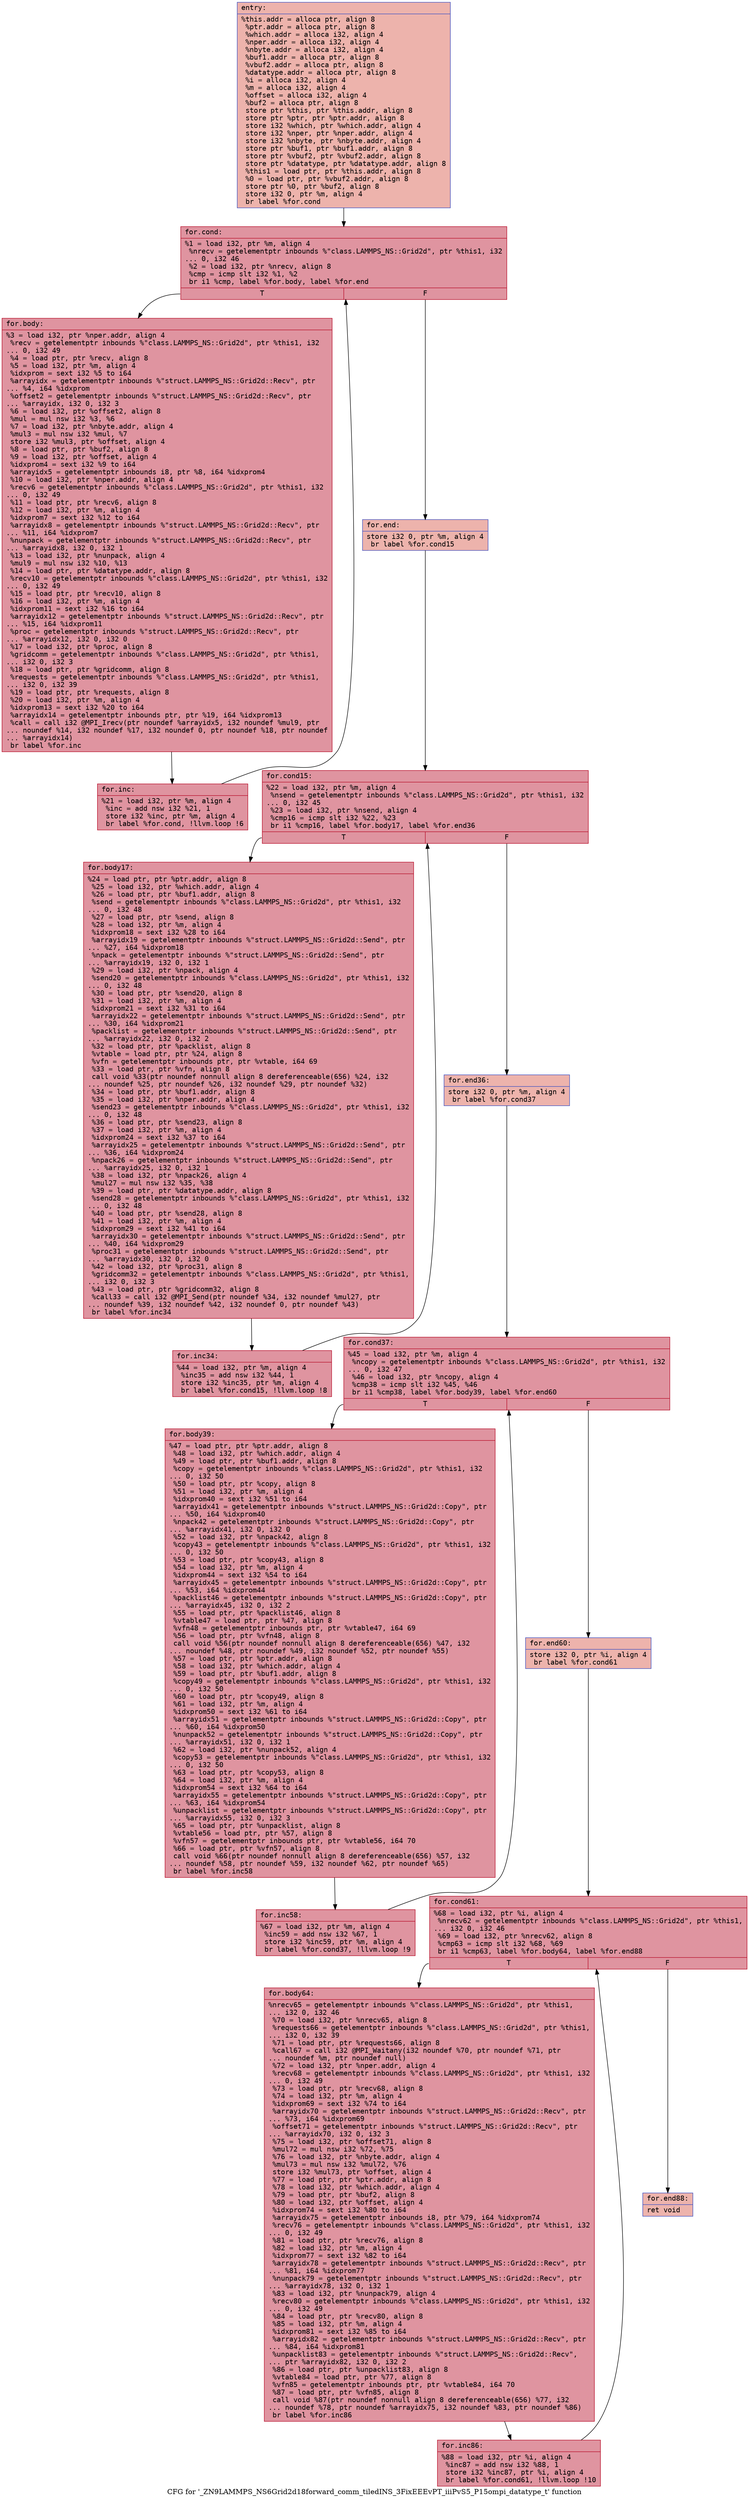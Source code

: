 digraph "CFG for '_ZN9LAMMPS_NS6Grid2d18forward_comm_tiledINS_3FixEEEvPT_iiiPvS5_P15ompi_datatype_t' function" {
	label="CFG for '_ZN9LAMMPS_NS6Grid2d18forward_comm_tiledINS_3FixEEEvPT_iiiPvS5_P15ompi_datatype_t' function";

	Node0x560f90eadfc0 [shape=record,color="#3d50c3ff", style=filled, fillcolor="#d6524470" fontname="Courier",label="{entry:\l|  %this.addr = alloca ptr, align 8\l  %ptr.addr = alloca ptr, align 8\l  %which.addr = alloca i32, align 4\l  %nper.addr = alloca i32, align 4\l  %nbyte.addr = alloca i32, align 4\l  %buf1.addr = alloca ptr, align 8\l  %vbuf2.addr = alloca ptr, align 8\l  %datatype.addr = alloca ptr, align 8\l  %i = alloca i32, align 4\l  %m = alloca i32, align 4\l  %offset = alloca i32, align 4\l  %buf2 = alloca ptr, align 8\l  store ptr %this, ptr %this.addr, align 8\l  store ptr %ptr, ptr %ptr.addr, align 8\l  store i32 %which, ptr %which.addr, align 4\l  store i32 %nper, ptr %nper.addr, align 4\l  store i32 %nbyte, ptr %nbyte.addr, align 4\l  store ptr %buf1, ptr %buf1.addr, align 8\l  store ptr %vbuf2, ptr %vbuf2.addr, align 8\l  store ptr %datatype, ptr %datatype.addr, align 8\l  %this1 = load ptr, ptr %this.addr, align 8\l  %0 = load ptr, ptr %vbuf2.addr, align 8\l  store ptr %0, ptr %buf2, align 8\l  store i32 0, ptr %m, align 4\l  br label %for.cond\l}"];
	Node0x560f90eadfc0 -> Node0x560f90eb41f0[tooltip="entry -> for.cond\nProbability 100.00%" ];
	Node0x560f90eb41f0 [shape=record,color="#b70d28ff", style=filled, fillcolor="#b70d2870" fontname="Courier",label="{for.cond:\l|  %1 = load i32, ptr %m, align 4\l  %nrecv = getelementptr inbounds %\"class.LAMMPS_NS::Grid2d\", ptr %this1, i32\l... 0, i32 46\l  %2 = load i32, ptr %nrecv, align 8\l  %cmp = icmp slt i32 %1, %2\l  br i1 %cmp, label %for.body, label %for.end\l|{<s0>T|<s1>F}}"];
	Node0x560f90eb41f0:s0 -> Node0x560f90eb3530[tooltip="for.cond -> for.body\nProbability 96.88%" ];
	Node0x560f90eb41f0:s1 -> Node0x560f90eb35b0[tooltip="for.cond -> for.end\nProbability 3.12%" ];
	Node0x560f90eb3530 [shape=record,color="#b70d28ff", style=filled, fillcolor="#b70d2870" fontname="Courier",label="{for.body:\l|  %3 = load i32, ptr %nper.addr, align 4\l  %recv = getelementptr inbounds %\"class.LAMMPS_NS::Grid2d\", ptr %this1, i32\l... 0, i32 49\l  %4 = load ptr, ptr %recv, align 8\l  %5 = load i32, ptr %m, align 4\l  %idxprom = sext i32 %5 to i64\l  %arrayidx = getelementptr inbounds %\"struct.LAMMPS_NS::Grid2d::Recv\", ptr\l... %4, i64 %idxprom\l  %offset2 = getelementptr inbounds %\"struct.LAMMPS_NS::Grid2d::Recv\", ptr\l... %arrayidx, i32 0, i32 3\l  %6 = load i32, ptr %offset2, align 8\l  %mul = mul nsw i32 %3, %6\l  %7 = load i32, ptr %nbyte.addr, align 4\l  %mul3 = mul nsw i32 %mul, %7\l  store i32 %mul3, ptr %offset, align 4\l  %8 = load ptr, ptr %buf2, align 8\l  %9 = load i32, ptr %offset, align 4\l  %idxprom4 = sext i32 %9 to i64\l  %arrayidx5 = getelementptr inbounds i8, ptr %8, i64 %idxprom4\l  %10 = load i32, ptr %nper.addr, align 4\l  %recv6 = getelementptr inbounds %\"class.LAMMPS_NS::Grid2d\", ptr %this1, i32\l... 0, i32 49\l  %11 = load ptr, ptr %recv6, align 8\l  %12 = load i32, ptr %m, align 4\l  %idxprom7 = sext i32 %12 to i64\l  %arrayidx8 = getelementptr inbounds %\"struct.LAMMPS_NS::Grid2d::Recv\", ptr\l... %11, i64 %idxprom7\l  %nunpack = getelementptr inbounds %\"struct.LAMMPS_NS::Grid2d::Recv\", ptr\l... %arrayidx8, i32 0, i32 1\l  %13 = load i32, ptr %nunpack, align 4\l  %mul9 = mul nsw i32 %10, %13\l  %14 = load ptr, ptr %datatype.addr, align 8\l  %recv10 = getelementptr inbounds %\"class.LAMMPS_NS::Grid2d\", ptr %this1, i32\l... 0, i32 49\l  %15 = load ptr, ptr %recv10, align 8\l  %16 = load i32, ptr %m, align 4\l  %idxprom11 = sext i32 %16 to i64\l  %arrayidx12 = getelementptr inbounds %\"struct.LAMMPS_NS::Grid2d::Recv\", ptr\l... %15, i64 %idxprom11\l  %proc = getelementptr inbounds %\"struct.LAMMPS_NS::Grid2d::Recv\", ptr\l... %arrayidx12, i32 0, i32 0\l  %17 = load i32, ptr %proc, align 8\l  %gridcomm = getelementptr inbounds %\"class.LAMMPS_NS::Grid2d\", ptr %this1,\l... i32 0, i32 3\l  %18 = load ptr, ptr %gridcomm, align 8\l  %requests = getelementptr inbounds %\"class.LAMMPS_NS::Grid2d\", ptr %this1,\l... i32 0, i32 39\l  %19 = load ptr, ptr %requests, align 8\l  %20 = load i32, ptr %m, align 4\l  %idxprom13 = sext i32 %20 to i64\l  %arrayidx14 = getelementptr inbounds ptr, ptr %19, i64 %idxprom13\l  %call = call i32 @MPI_Irecv(ptr noundef %arrayidx5, i32 noundef %mul9, ptr\l... noundef %14, i32 noundef %17, i32 noundef 0, ptr noundef %18, ptr noundef\l... %arrayidx14)\l  br label %for.inc\l}"];
	Node0x560f90eb3530 -> Node0x560f90e8d8d0[tooltip="for.body -> for.inc\nProbability 100.00%" ];
	Node0x560f90e8d8d0 [shape=record,color="#b70d28ff", style=filled, fillcolor="#b70d2870" fontname="Courier",label="{for.inc:\l|  %21 = load i32, ptr %m, align 4\l  %inc = add nsw i32 %21, 1\l  store i32 %inc, ptr %m, align 4\l  br label %for.cond, !llvm.loop !6\l}"];
	Node0x560f90e8d8d0 -> Node0x560f90eb41f0[tooltip="for.inc -> for.cond\nProbability 100.00%" ];
	Node0x560f90eb35b0 [shape=record,color="#3d50c3ff", style=filled, fillcolor="#d6524470" fontname="Courier",label="{for.end:\l|  store i32 0, ptr %m, align 4\l  br label %for.cond15\l}"];
	Node0x560f90eb35b0 -> Node0x560f90e8eba0[tooltip="for.end -> for.cond15\nProbability 100.00%" ];
	Node0x560f90e8eba0 [shape=record,color="#b70d28ff", style=filled, fillcolor="#b70d2870" fontname="Courier",label="{for.cond15:\l|  %22 = load i32, ptr %m, align 4\l  %nsend = getelementptr inbounds %\"class.LAMMPS_NS::Grid2d\", ptr %this1, i32\l... 0, i32 45\l  %23 = load i32, ptr %nsend, align 4\l  %cmp16 = icmp slt i32 %22, %23\l  br i1 %cmp16, label %for.body17, label %for.end36\l|{<s0>T|<s1>F}}"];
	Node0x560f90e8eba0:s0 -> Node0x560f90eb6f40[tooltip="for.cond15 -> for.body17\nProbability 96.88%" ];
	Node0x560f90e8eba0:s1 -> Node0x560f90eb6fc0[tooltip="for.cond15 -> for.end36\nProbability 3.12%" ];
	Node0x560f90eb6f40 [shape=record,color="#b70d28ff", style=filled, fillcolor="#b70d2870" fontname="Courier",label="{for.body17:\l|  %24 = load ptr, ptr %ptr.addr, align 8\l  %25 = load i32, ptr %which.addr, align 4\l  %26 = load ptr, ptr %buf1.addr, align 8\l  %send = getelementptr inbounds %\"class.LAMMPS_NS::Grid2d\", ptr %this1, i32\l... 0, i32 48\l  %27 = load ptr, ptr %send, align 8\l  %28 = load i32, ptr %m, align 4\l  %idxprom18 = sext i32 %28 to i64\l  %arrayidx19 = getelementptr inbounds %\"struct.LAMMPS_NS::Grid2d::Send\", ptr\l... %27, i64 %idxprom18\l  %npack = getelementptr inbounds %\"struct.LAMMPS_NS::Grid2d::Send\", ptr\l... %arrayidx19, i32 0, i32 1\l  %29 = load i32, ptr %npack, align 4\l  %send20 = getelementptr inbounds %\"class.LAMMPS_NS::Grid2d\", ptr %this1, i32\l... 0, i32 48\l  %30 = load ptr, ptr %send20, align 8\l  %31 = load i32, ptr %m, align 4\l  %idxprom21 = sext i32 %31 to i64\l  %arrayidx22 = getelementptr inbounds %\"struct.LAMMPS_NS::Grid2d::Send\", ptr\l... %30, i64 %idxprom21\l  %packlist = getelementptr inbounds %\"struct.LAMMPS_NS::Grid2d::Send\", ptr\l... %arrayidx22, i32 0, i32 2\l  %32 = load ptr, ptr %packlist, align 8\l  %vtable = load ptr, ptr %24, align 8\l  %vfn = getelementptr inbounds ptr, ptr %vtable, i64 69\l  %33 = load ptr, ptr %vfn, align 8\l  call void %33(ptr noundef nonnull align 8 dereferenceable(656) %24, i32\l... noundef %25, ptr noundef %26, i32 noundef %29, ptr noundef %32)\l  %34 = load ptr, ptr %buf1.addr, align 8\l  %35 = load i32, ptr %nper.addr, align 4\l  %send23 = getelementptr inbounds %\"class.LAMMPS_NS::Grid2d\", ptr %this1, i32\l... 0, i32 48\l  %36 = load ptr, ptr %send23, align 8\l  %37 = load i32, ptr %m, align 4\l  %idxprom24 = sext i32 %37 to i64\l  %arrayidx25 = getelementptr inbounds %\"struct.LAMMPS_NS::Grid2d::Send\", ptr\l... %36, i64 %idxprom24\l  %npack26 = getelementptr inbounds %\"struct.LAMMPS_NS::Grid2d::Send\", ptr\l... %arrayidx25, i32 0, i32 1\l  %38 = load i32, ptr %npack26, align 4\l  %mul27 = mul nsw i32 %35, %38\l  %39 = load ptr, ptr %datatype.addr, align 8\l  %send28 = getelementptr inbounds %\"class.LAMMPS_NS::Grid2d\", ptr %this1, i32\l... 0, i32 48\l  %40 = load ptr, ptr %send28, align 8\l  %41 = load i32, ptr %m, align 4\l  %idxprom29 = sext i32 %41 to i64\l  %arrayidx30 = getelementptr inbounds %\"struct.LAMMPS_NS::Grid2d::Send\", ptr\l... %40, i64 %idxprom29\l  %proc31 = getelementptr inbounds %\"struct.LAMMPS_NS::Grid2d::Send\", ptr\l... %arrayidx30, i32 0, i32 0\l  %42 = load i32, ptr %proc31, align 8\l  %gridcomm32 = getelementptr inbounds %\"class.LAMMPS_NS::Grid2d\", ptr %this1,\l... i32 0, i32 3\l  %43 = load ptr, ptr %gridcomm32, align 8\l  %call33 = call i32 @MPI_Send(ptr noundef %34, i32 noundef %mul27, ptr\l... noundef %39, i32 noundef %42, i32 noundef 0, ptr noundef %43)\l  br label %for.inc34\l}"];
	Node0x560f90eb6f40 -> Node0x560f90eb8e30[tooltip="for.body17 -> for.inc34\nProbability 100.00%" ];
	Node0x560f90eb8e30 [shape=record,color="#b70d28ff", style=filled, fillcolor="#b70d2870" fontname="Courier",label="{for.inc34:\l|  %44 = load i32, ptr %m, align 4\l  %inc35 = add nsw i32 %44, 1\l  store i32 %inc35, ptr %m, align 4\l  br label %for.cond15, !llvm.loop !8\l}"];
	Node0x560f90eb8e30 -> Node0x560f90e8eba0[tooltip="for.inc34 -> for.cond15\nProbability 100.00%" ];
	Node0x560f90eb6fc0 [shape=record,color="#3d50c3ff", style=filled, fillcolor="#d6524470" fontname="Courier",label="{for.end36:\l|  store i32 0, ptr %m, align 4\l  br label %for.cond37\l}"];
	Node0x560f90eb6fc0 -> Node0x560f90eb9300[tooltip="for.end36 -> for.cond37\nProbability 100.00%" ];
	Node0x560f90eb9300 [shape=record,color="#b70d28ff", style=filled, fillcolor="#b70d2870" fontname="Courier",label="{for.cond37:\l|  %45 = load i32, ptr %m, align 4\l  %ncopy = getelementptr inbounds %\"class.LAMMPS_NS::Grid2d\", ptr %this1, i32\l... 0, i32 47\l  %46 = load i32, ptr %ncopy, align 4\l  %cmp38 = icmp slt i32 %45, %46\l  br i1 %cmp38, label %for.body39, label %for.end60\l|{<s0>T|<s1>F}}"];
	Node0x560f90eb9300:s0 -> Node0x560f90eb9680[tooltip="for.cond37 -> for.body39\nProbability 96.88%" ];
	Node0x560f90eb9300:s1 -> Node0x560f90eb9700[tooltip="for.cond37 -> for.end60\nProbability 3.12%" ];
	Node0x560f90eb9680 [shape=record,color="#b70d28ff", style=filled, fillcolor="#b70d2870" fontname="Courier",label="{for.body39:\l|  %47 = load ptr, ptr %ptr.addr, align 8\l  %48 = load i32, ptr %which.addr, align 4\l  %49 = load ptr, ptr %buf1.addr, align 8\l  %copy = getelementptr inbounds %\"class.LAMMPS_NS::Grid2d\", ptr %this1, i32\l... 0, i32 50\l  %50 = load ptr, ptr %copy, align 8\l  %51 = load i32, ptr %m, align 4\l  %idxprom40 = sext i32 %51 to i64\l  %arrayidx41 = getelementptr inbounds %\"struct.LAMMPS_NS::Grid2d::Copy\", ptr\l... %50, i64 %idxprom40\l  %npack42 = getelementptr inbounds %\"struct.LAMMPS_NS::Grid2d::Copy\", ptr\l... %arrayidx41, i32 0, i32 0\l  %52 = load i32, ptr %npack42, align 8\l  %copy43 = getelementptr inbounds %\"class.LAMMPS_NS::Grid2d\", ptr %this1, i32\l... 0, i32 50\l  %53 = load ptr, ptr %copy43, align 8\l  %54 = load i32, ptr %m, align 4\l  %idxprom44 = sext i32 %54 to i64\l  %arrayidx45 = getelementptr inbounds %\"struct.LAMMPS_NS::Grid2d::Copy\", ptr\l... %53, i64 %idxprom44\l  %packlist46 = getelementptr inbounds %\"struct.LAMMPS_NS::Grid2d::Copy\", ptr\l... %arrayidx45, i32 0, i32 2\l  %55 = load ptr, ptr %packlist46, align 8\l  %vtable47 = load ptr, ptr %47, align 8\l  %vfn48 = getelementptr inbounds ptr, ptr %vtable47, i64 69\l  %56 = load ptr, ptr %vfn48, align 8\l  call void %56(ptr noundef nonnull align 8 dereferenceable(656) %47, i32\l... noundef %48, ptr noundef %49, i32 noundef %52, ptr noundef %55)\l  %57 = load ptr, ptr %ptr.addr, align 8\l  %58 = load i32, ptr %which.addr, align 4\l  %59 = load ptr, ptr %buf1.addr, align 8\l  %copy49 = getelementptr inbounds %\"class.LAMMPS_NS::Grid2d\", ptr %this1, i32\l... 0, i32 50\l  %60 = load ptr, ptr %copy49, align 8\l  %61 = load i32, ptr %m, align 4\l  %idxprom50 = sext i32 %61 to i64\l  %arrayidx51 = getelementptr inbounds %\"struct.LAMMPS_NS::Grid2d::Copy\", ptr\l... %60, i64 %idxprom50\l  %nunpack52 = getelementptr inbounds %\"struct.LAMMPS_NS::Grid2d::Copy\", ptr\l... %arrayidx51, i32 0, i32 1\l  %62 = load i32, ptr %nunpack52, align 4\l  %copy53 = getelementptr inbounds %\"class.LAMMPS_NS::Grid2d\", ptr %this1, i32\l... 0, i32 50\l  %63 = load ptr, ptr %copy53, align 8\l  %64 = load i32, ptr %m, align 4\l  %idxprom54 = sext i32 %64 to i64\l  %arrayidx55 = getelementptr inbounds %\"struct.LAMMPS_NS::Grid2d::Copy\", ptr\l... %63, i64 %idxprom54\l  %unpacklist = getelementptr inbounds %\"struct.LAMMPS_NS::Grid2d::Copy\", ptr\l... %arrayidx55, i32 0, i32 3\l  %65 = load ptr, ptr %unpacklist, align 8\l  %vtable56 = load ptr, ptr %57, align 8\l  %vfn57 = getelementptr inbounds ptr, ptr %vtable56, i64 70\l  %66 = load ptr, ptr %vfn57, align 8\l  call void %66(ptr noundef nonnull align 8 dereferenceable(656) %57, i32\l... noundef %58, ptr noundef %59, i32 noundef %62, ptr noundef %65)\l  br label %for.inc58\l}"];
	Node0x560f90eb9680 -> Node0x560f90ebc370[tooltip="for.body39 -> for.inc58\nProbability 100.00%" ];
	Node0x560f90ebc370 [shape=record,color="#b70d28ff", style=filled, fillcolor="#b70d2870" fontname="Courier",label="{for.inc58:\l|  %67 = load i32, ptr %m, align 4\l  %inc59 = add nsw i32 %67, 1\l  store i32 %inc59, ptr %m, align 4\l  br label %for.cond37, !llvm.loop !9\l}"];
	Node0x560f90ebc370 -> Node0x560f90eb9300[tooltip="for.inc58 -> for.cond37\nProbability 100.00%" ];
	Node0x560f90eb9700 [shape=record,color="#3d50c3ff", style=filled, fillcolor="#d6524470" fontname="Courier",label="{for.end60:\l|  store i32 0, ptr %i, align 4\l  br label %for.cond61\l}"];
	Node0x560f90eb9700 -> Node0x560f90ebc840[tooltip="for.end60 -> for.cond61\nProbability 100.00%" ];
	Node0x560f90ebc840 [shape=record,color="#b70d28ff", style=filled, fillcolor="#b70d2870" fontname="Courier",label="{for.cond61:\l|  %68 = load i32, ptr %i, align 4\l  %nrecv62 = getelementptr inbounds %\"class.LAMMPS_NS::Grid2d\", ptr %this1,\l... i32 0, i32 46\l  %69 = load i32, ptr %nrecv62, align 8\l  %cmp63 = icmp slt i32 %68, %69\l  br i1 %cmp63, label %for.body64, label %for.end88\l|{<s0>T|<s1>F}}"];
	Node0x560f90ebc840:s0 -> Node0x560f90ebcba0[tooltip="for.cond61 -> for.body64\nProbability 96.88%" ];
	Node0x560f90ebc840:s1 -> Node0x560f90ebcc20[tooltip="for.cond61 -> for.end88\nProbability 3.12%" ];
	Node0x560f90ebcba0 [shape=record,color="#b70d28ff", style=filled, fillcolor="#b70d2870" fontname="Courier",label="{for.body64:\l|  %nrecv65 = getelementptr inbounds %\"class.LAMMPS_NS::Grid2d\", ptr %this1,\l... i32 0, i32 46\l  %70 = load i32, ptr %nrecv65, align 8\l  %requests66 = getelementptr inbounds %\"class.LAMMPS_NS::Grid2d\", ptr %this1,\l... i32 0, i32 39\l  %71 = load ptr, ptr %requests66, align 8\l  %call67 = call i32 @MPI_Waitany(i32 noundef %70, ptr noundef %71, ptr\l... noundef %m, ptr noundef null)\l  %72 = load i32, ptr %nper.addr, align 4\l  %recv68 = getelementptr inbounds %\"class.LAMMPS_NS::Grid2d\", ptr %this1, i32\l... 0, i32 49\l  %73 = load ptr, ptr %recv68, align 8\l  %74 = load i32, ptr %m, align 4\l  %idxprom69 = sext i32 %74 to i64\l  %arrayidx70 = getelementptr inbounds %\"struct.LAMMPS_NS::Grid2d::Recv\", ptr\l... %73, i64 %idxprom69\l  %offset71 = getelementptr inbounds %\"struct.LAMMPS_NS::Grid2d::Recv\", ptr\l... %arrayidx70, i32 0, i32 3\l  %75 = load i32, ptr %offset71, align 8\l  %mul72 = mul nsw i32 %72, %75\l  %76 = load i32, ptr %nbyte.addr, align 4\l  %mul73 = mul nsw i32 %mul72, %76\l  store i32 %mul73, ptr %offset, align 4\l  %77 = load ptr, ptr %ptr.addr, align 8\l  %78 = load i32, ptr %which.addr, align 4\l  %79 = load ptr, ptr %buf2, align 8\l  %80 = load i32, ptr %offset, align 4\l  %idxprom74 = sext i32 %80 to i64\l  %arrayidx75 = getelementptr inbounds i8, ptr %79, i64 %idxprom74\l  %recv76 = getelementptr inbounds %\"class.LAMMPS_NS::Grid2d\", ptr %this1, i32\l... 0, i32 49\l  %81 = load ptr, ptr %recv76, align 8\l  %82 = load i32, ptr %m, align 4\l  %idxprom77 = sext i32 %82 to i64\l  %arrayidx78 = getelementptr inbounds %\"struct.LAMMPS_NS::Grid2d::Recv\", ptr\l... %81, i64 %idxprom77\l  %nunpack79 = getelementptr inbounds %\"struct.LAMMPS_NS::Grid2d::Recv\", ptr\l... %arrayidx78, i32 0, i32 1\l  %83 = load i32, ptr %nunpack79, align 4\l  %recv80 = getelementptr inbounds %\"class.LAMMPS_NS::Grid2d\", ptr %this1, i32\l... 0, i32 49\l  %84 = load ptr, ptr %recv80, align 8\l  %85 = load i32, ptr %m, align 4\l  %idxprom81 = sext i32 %85 to i64\l  %arrayidx82 = getelementptr inbounds %\"struct.LAMMPS_NS::Grid2d::Recv\", ptr\l... %84, i64 %idxprom81\l  %unpacklist83 = getelementptr inbounds %\"struct.LAMMPS_NS::Grid2d::Recv\",\l... ptr %arrayidx82, i32 0, i32 2\l  %86 = load ptr, ptr %unpacklist83, align 8\l  %vtable84 = load ptr, ptr %77, align 8\l  %vfn85 = getelementptr inbounds ptr, ptr %vtable84, i64 70\l  %87 = load ptr, ptr %vfn85, align 8\l  call void %87(ptr noundef nonnull align 8 dereferenceable(656) %77, i32\l... noundef %78, ptr noundef %arrayidx75, i32 noundef %83, ptr noundef %86)\l  br label %for.inc86\l}"];
	Node0x560f90ebcba0 -> Node0x560f90ebea10[tooltip="for.body64 -> for.inc86\nProbability 100.00%" ];
	Node0x560f90ebea10 [shape=record,color="#b70d28ff", style=filled, fillcolor="#b70d2870" fontname="Courier",label="{for.inc86:\l|  %88 = load i32, ptr %i, align 4\l  %inc87 = add nsw i32 %88, 1\l  store i32 %inc87, ptr %i, align 4\l  br label %for.cond61, !llvm.loop !10\l}"];
	Node0x560f90ebea10 -> Node0x560f90ebc840[tooltip="for.inc86 -> for.cond61\nProbability 100.00%" ];
	Node0x560f90ebcc20 [shape=record,color="#3d50c3ff", style=filled, fillcolor="#d6524470" fontname="Courier",label="{for.end88:\l|  ret void\l}"];
}
